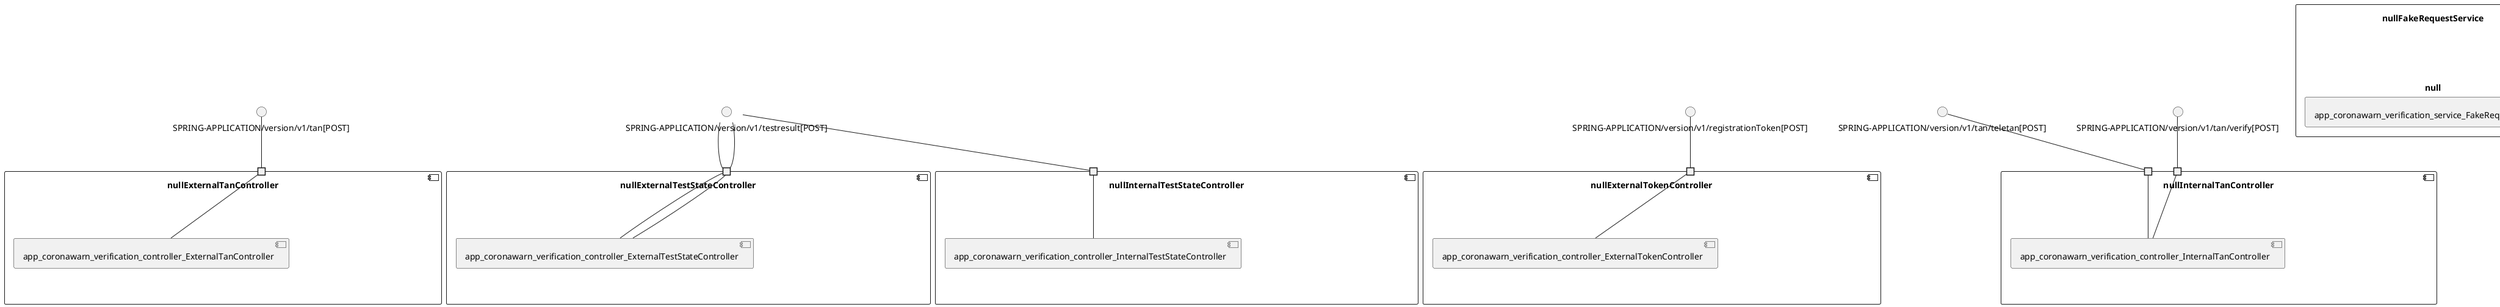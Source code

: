 @startuml
skinparam fixCircleLabelOverlapping true
component nullExternalTanController\n\n\n\n\n\nnull {
[app_coronawarn_verification_controller_ExternalTanController]
portin " " as ExternalTanController_requires_SPRING_APPLICATION_version_v1_tan_POST_
"ExternalTanController_requires_SPRING_APPLICATION_version_v1_tan_POST_"--[app_coronawarn_verification_controller_ExternalTanController]
}
interface "SPRING-APPLICATION/version/v1/tan[POST]" as interface.SPRING_APPLICATION_version_v1_tan_POST_
interface.SPRING_APPLICATION_version_v1_tan_POST_--"ExternalTanController_requires_SPRING_APPLICATION_version_v1_tan_POST_"
component nullExternalTestStateController\n\n\n\n\n\nnull {
[app_coronawarn_verification_controller_ExternalTestStateController]
portin " " as ExternalTestStateController_requires_SPRING_APPLICATION_version_v1_testresult_POST_
portin " " as ExternalTestStateController_requires_SPRING_APPLICATION_version_v1_testresult_POST_
"ExternalTestStateController_requires_SPRING_APPLICATION_version_v1_testresult_POST_"--[app_coronawarn_verification_controller_ExternalTestStateController]
"ExternalTestStateController_requires_SPRING_APPLICATION_version_v1_testresult_POST_"--[app_coronawarn_verification_controller_ExternalTestStateController]
}
interface "SPRING-APPLICATION/version/v1/testresult[POST]" as interface.SPRING_APPLICATION_version_v1_testresult_POST_
interface.SPRING_APPLICATION_version_v1_testresult_POST_--"ExternalTestStateController_requires_SPRING_APPLICATION_version_v1_testresult_POST_"
interface "SPRING-APPLICATION/version/v1/testresult[POST]" as interface.SPRING_APPLICATION_version_v1_testresult_POST_
interface.SPRING_APPLICATION_version_v1_testresult_POST_--"ExternalTestStateController_requires_SPRING_APPLICATION_version_v1_testresult_POST_"
component nullExternalTokenController\n\n\n\n\n\nnull {
[app_coronawarn_verification_controller_ExternalTokenController]
portin " " as ExternalTokenController_requires_SPRING_APPLICATION_version_v1_registrationToken_POST_
"ExternalTokenController_requires_SPRING_APPLICATION_version_v1_registrationToken_POST_"--[app_coronawarn_verification_controller_ExternalTokenController]
}
interface "SPRING-APPLICATION/version/v1/registrationToken[POST]" as interface.SPRING_APPLICATION_version_v1_registrationToken_POST_
interface.SPRING_APPLICATION_version_v1_registrationToken_POST_--"ExternalTokenController_requires_SPRING_APPLICATION_version_v1_registrationToken_POST_"
component nullFakeRequestService\n\n\n\n\n\nnull {
[app_coronawarn_verification_service_FakeRequestService]
}
component nullInternalTanController\n\n\n\n\n\nnull {
[app_coronawarn_verification_controller_InternalTanController]
portin " " as InternalTanController_requires_SPRING_APPLICATION_version_v1_tan_teletan_POST_
portin " " as InternalTanController_requires_SPRING_APPLICATION_version_v1_tan_verify_POST_
"InternalTanController_requires_SPRING_APPLICATION_version_v1_tan_teletan_POST_"--[app_coronawarn_verification_controller_InternalTanController]
"InternalTanController_requires_SPRING_APPLICATION_version_v1_tan_verify_POST_"--[app_coronawarn_verification_controller_InternalTanController]
}
interface "SPRING-APPLICATION/version/v1/tan/teletan[POST]" as interface.SPRING_APPLICATION_version_v1_tan_teletan_POST_
interface.SPRING_APPLICATION_version_v1_tan_teletan_POST_--"InternalTanController_requires_SPRING_APPLICATION_version_v1_tan_teletan_POST_"
interface "SPRING-APPLICATION/version/v1/tan/verify[POST]" as interface.SPRING_APPLICATION_version_v1_tan_verify_POST_
interface.SPRING_APPLICATION_version_v1_tan_verify_POST_--"InternalTanController_requires_SPRING_APPLICATION_version_v1_tan_verify_POST_"
component nullInternalTestStateController\n\n\n\n\n\nnull {
[app_coronawarn_verification_controller_InternalTestStateController]
portin " " as InternalTestStateController_requires_SPRING_APPLICATION_version_v1_testresult_POST_
"InternalTestStateController_requires_SPRING_APPLICATION_version_v1_testresult_POST_"--[app_coronawarn_verification_controller_InternalTestStateController]
}
interface "SPRING-APPLICATION/version/v1/testresult[POST]" as interface.SPRING_APPLICATION_version_v1_testresult_POST_
interface.SPRING_APPLICATION_version_v1_testresult_POST_--"InternalTestStateController_requires_SPRING_APPLICATION_version_v1_testresult_POST_"

@enduml
